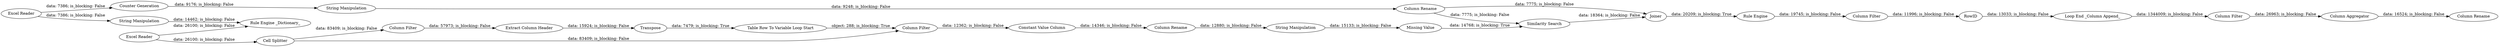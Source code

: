 digraph {
	"4455169706207351680_28" [label="Extract Column Header"]
	"4455169706207351680_5" [label="Rule Engine _Dictionary_"]
	"4455169706207351680_47" [label="Constant Value Column"]
	"4455169706207351680_37" [label="Column Rename"]
	"4455169706207351680_2" [label="Excel Reader"]
	"4455169706207351680_55" [label="Column Aggregator"]
	"4455169706207351680_32" [label=Transpose]
	"4455169706207351680_45" [label="Missing Value"]
	"4455169706207351680_54" [label="Column Filter"]
	"4455169706207351680_30" [label="Table Row To Variable Loop Start"]
	"4455169706207351680_36" [label="Similarity Search"]
	"4455169706207351680_56" [label="Column Rename"]
	"4455169706207351680_57" [label="String Manipulation"]
	"4455169706207351680_6" [label="Cell Splitter"]
	"4455169706207351680_38" [label="Column Rename"]
	"4455169706207351680_58" [label="String Manipulation"]
	"4455169706207351680_3" [label="String Manipulation"]
	"4455169706207351680_33" [label="Column Filter"]
	"4455169706207351680_1" [label="Excel Reader"]
	"4455169706207351680_53" [label="Column Filter"]
	"4455169706207351680_39" [label="Loop End _Column Append_"]
	"4455169706207351680_34" [label="Column Filter"]
	"4455169706207351680_35" [label="Counter Generation"]
	"4455169706207351680_40" [label=Joiner]
	"4455169706207351680_43" [label="Rule Engine"]
	"4455169706207351680_44" [label=RowID]
	"4455169706207351680_35" -> "4455169706207351680_58" [label="data: 9176; is_blocking: False"]
	"4455169706207351680_2" -> "4455169706207351680_35" [label="data: 7386; is_blocking: False"]
	"4455169706207351680_39" -> "4455169706207351680_54" [label="data: 1344009; is_blocking: False"]
	"4455169706207351680_37" -> "4455169706207351680_40" [label="data: 7775; is_blocking: False"]
	"4455169706207351680_45" -> "4455169706207351680_36" [label="data: 14768; is_blocking: True"]
	"4455169706207351680_58" -> "4455169706207351680_37" [label="data: 9248; is_blocking: False"]
	"4455169706207351680_47" -> "4455169706207351680_38" [label="data: 14346; is_blocking: False"]
	"4455169706207351680_57" -> "4455169706207351680_45" [label="data: 15133; is_blocking: False"]
	"4455169706207351680_55" -> "4455169706207351680_56" [label="data: 16524; is_blocking: False"]
	"4455169706207351680_53" -> "4455169706207351680_44" [label="data: 11996; is_blocking: False"]
	"4455169706207351680_1" -> "4455169706207351680_6" [label="data: 26100; is_blocking: False"]
	"4455169706207351680_54" -> "4455169706207351680_55" [label="data: 26963; is_blocking: False"]
	"4455169706207351680_34" -> "4455169706207351680_47" [label="data: 12362; is_blocking: False"]
	"4455169706207351680_43" -> "4455169706207351680_53" [label="data: 19745; is_blocking: False"]
	"4455169706207351680_44" -> "4455169706207351680_39" [label="data: 13033; is_blocking: False"]
	"4455169706207351680_3" -> "4455169706207351680_5" [label="data: 14462; is_blocking: False"]
	"4455169706207351680_37" -> "4455169706207351680_36" [label="data: 7775; is_blocking: False"]
	"4455169706207351680_36" -> "4455169706207351680_40" [label="data: 18364; is_blocking: False"]
	"4455169706207351680_1" -> "4455169706207351680_5" [label="data: 26100; is_blocking: False"]
	"4455169706207351680_32" -> "4455169706207351680_30" [label="data: 7479; is_blocking: True"]
	"4455169706207351680_30" -> "4455169706207351680_34" [label="object: 288; is_blocking: True"]
	"4455169706207351680_33" -> "4455169706207351680_28" [label="data: 57973; is_blocking: False"]
	"4455169706207351680_6" -> "4455169706207351680_34" [label="data: 83409; is_blocking: False"]
	"4455169706207351680_28" -> "4455169706207351680_32" [label="data: 15924; is_blocking: False"]
	"4455169706207351680_38" -> "4455169706207351680_57" [label="data: 12880; is_blocking: False"]
	"4455169706207351680_6" -> "4455169706207351680_33" [label="data: 83409; is_blocking: False"]
	"4455169706207351680_2" -> "4455169706207351680_3" [label="data: 7386; is_blocking: False"]
	"4455169706207351680_40" -> "4455169706207351680_43" [label="data: 20209; is_blocking: True"]
	rankdir=LR
}
